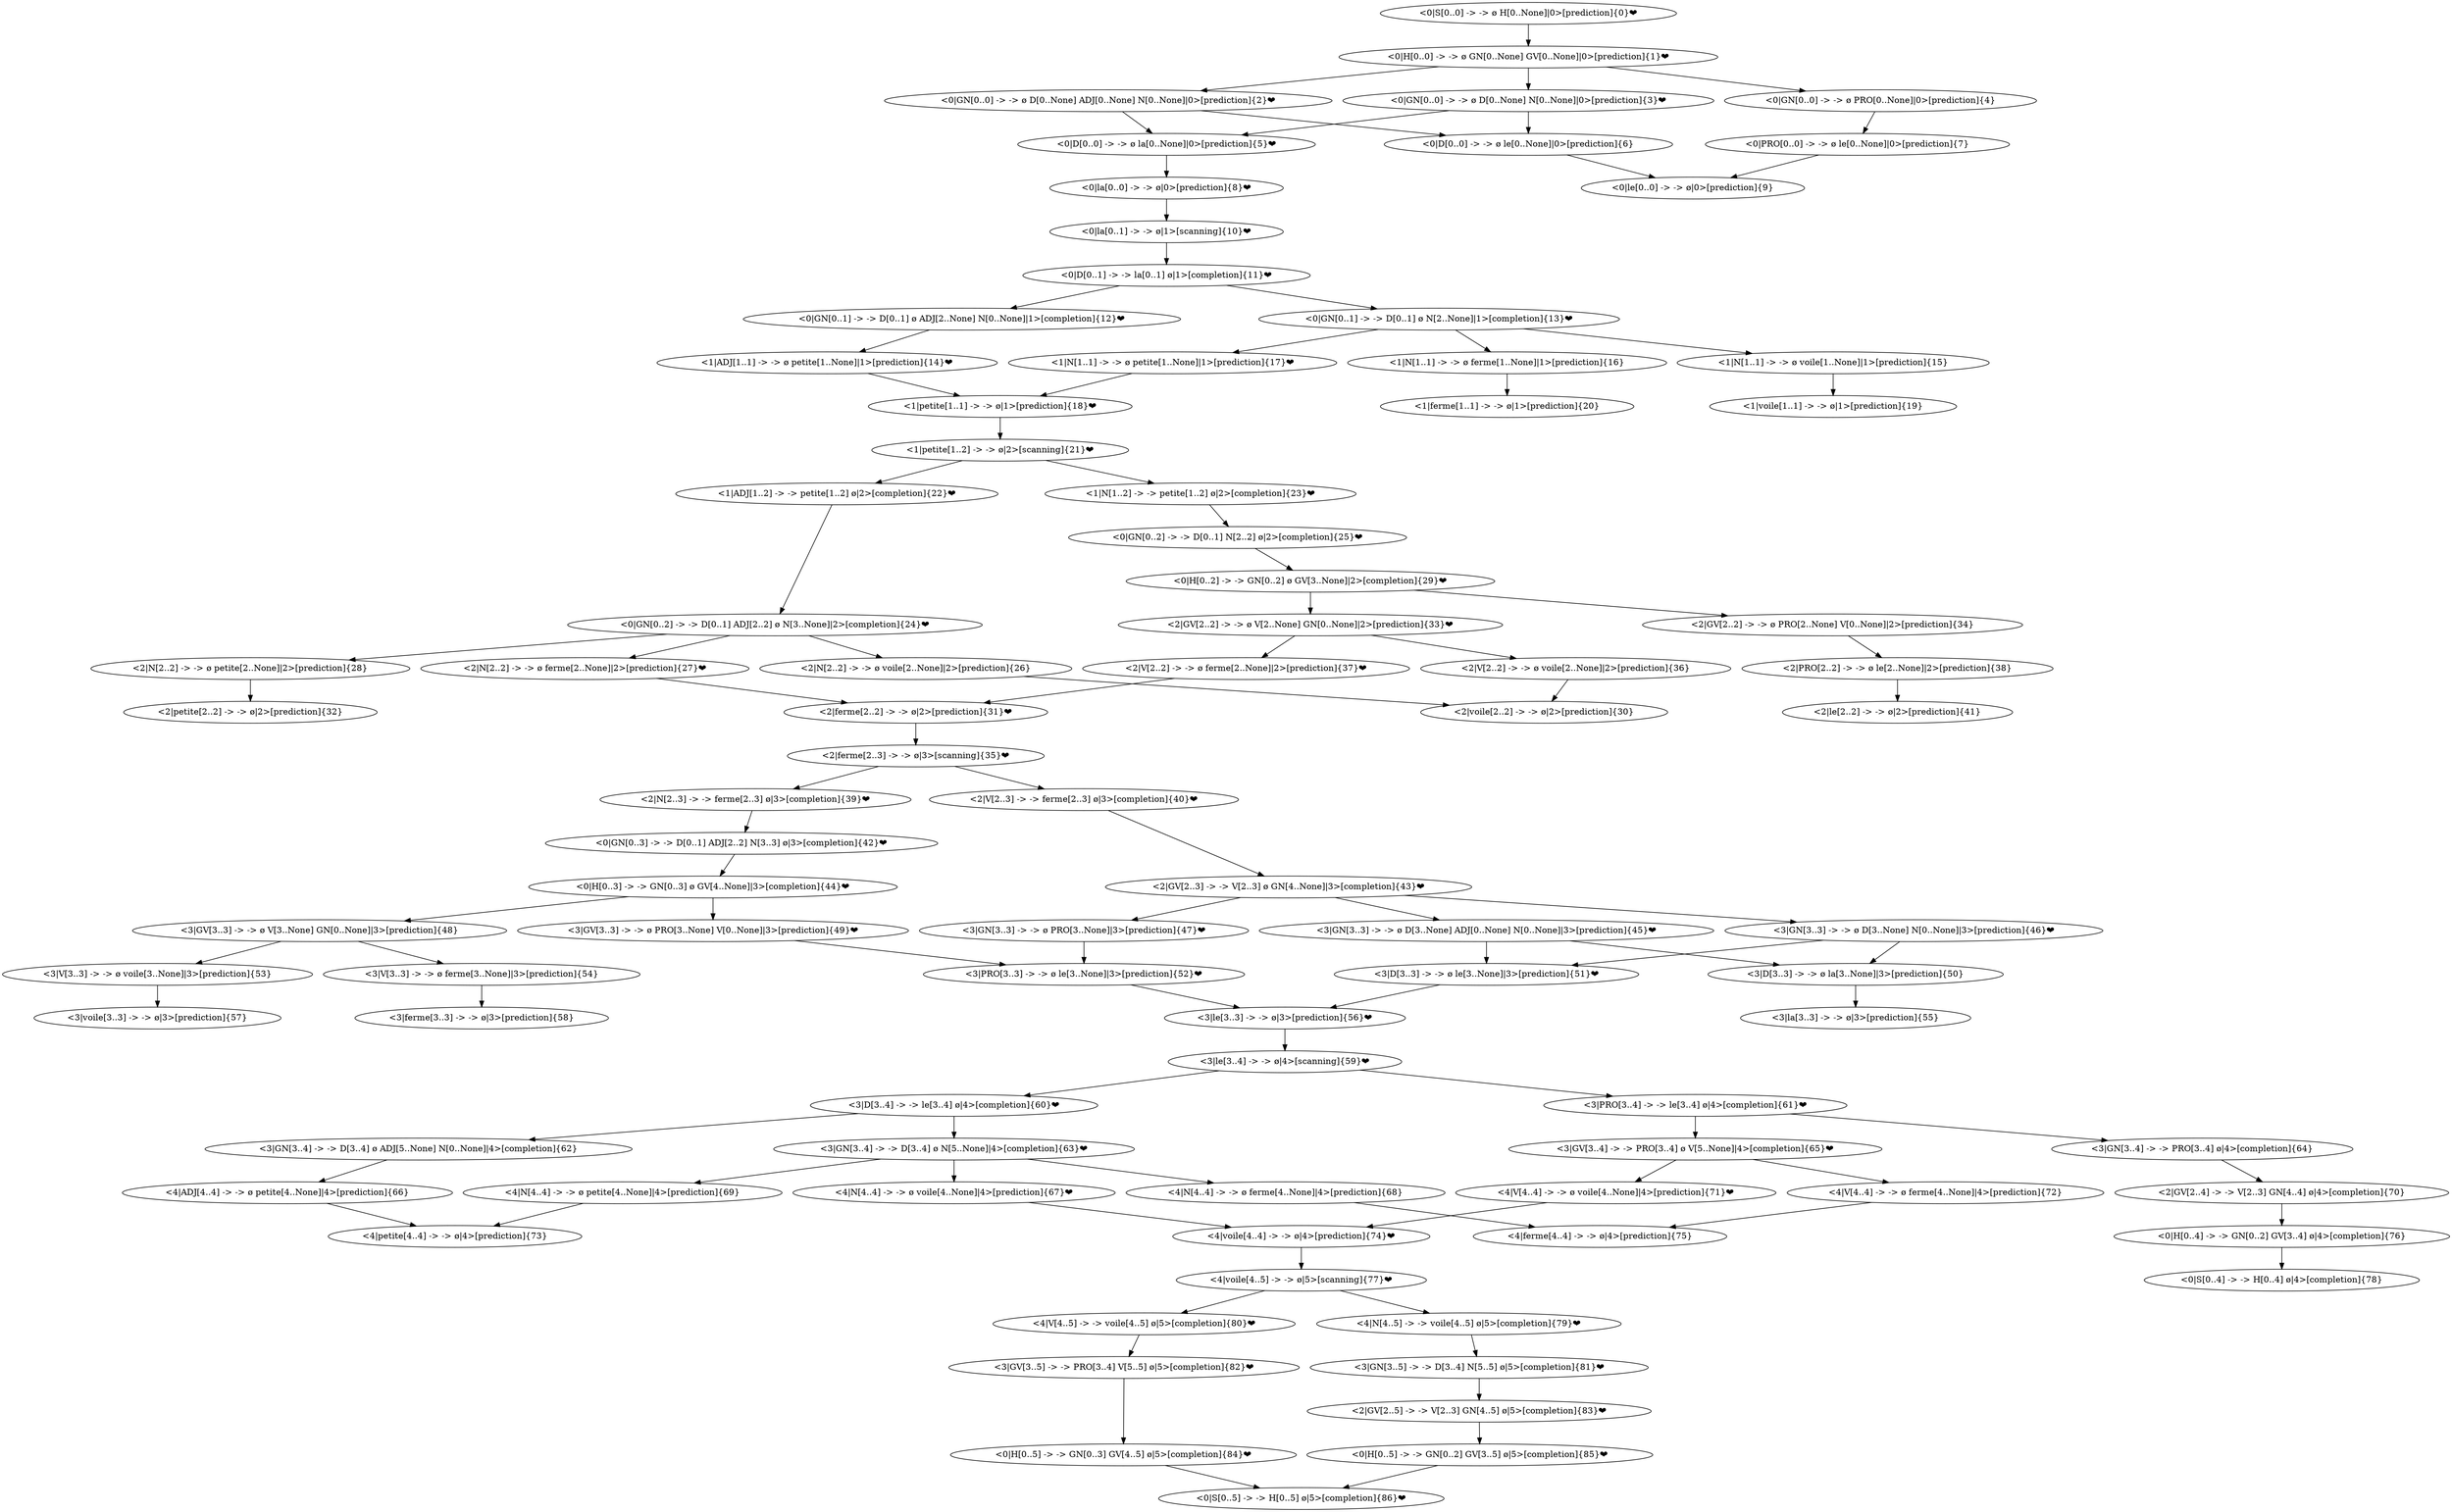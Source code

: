 digraph {
"<0|S[0..0] -> -> ø H[0..None]|0>[prediction]{0}❤" -> "<0|H[0..0] -> -> ø GN[0..None] GV[0..None]|0>[prediction]{1}❤";
"<0|H[0..0] -> -> ø GN[0..None] GV[0..None]|0>[prediction]{1}❤" -> "<0|GN[0..0] -> -> ø D[0..None] ADJ[0..None] N[0..None]|0>[prediction]{2}❤";
"<0|H[0..0] -> -> ø GN[0..None] GV[0..None]|0>[prediction]{1}❤" -> "<0|GN[0..0] -> -> ø D[0..None] N[0..None]|0>[prediction]{3}❤";
"<0|H[0..0] -> -> ø GN[0..None] GV[0..None]|0>[prediction]{1}❤" -> "<0|GN[0..0] -> -> ø PRO[0..None]|0>[prediction]{4}";
"<0|GN[0..0] -> -> ø D[0..None] ADJ[0..None] N[0..None]|0>[prediction]{2}❤" -> "<0|D[0..0] -> -> ø la[0..None]|0>[prediction]{5}❤";
"<0|GN[0..0] -> -> ø D[0..None] N[0..None]|0>[prediction]{3}❤" -> "<0|D[0..0] -> -> ø la[0..None]|0>[prediction]{5}❤";
"<0|GN[0..0] -> -> ø D[0..None] ADJ[0..None] N[0..None]|0>[prediction]{2}❤" -> "<0|D[0..0] -> -> ø le[0..None]|0>[prediction]{6}";
"<0|GN[0..0] -> -> ø D[0..None] N[0..None]|0>[prediction]{3}❤" -> "<0|D[0..0] -> -> ø le[0..None]|0>[prediction]{6}";
"<0|GN[0..0] -> -> ø PRO[0..None]|0>[prediction]{4}" -> "<0|PRO[0..0] -> -> ø le[0..None]|0>[prediction]{7}";
"<0|D[0..0] -> -> ø la[0..None]|0>[prediction]{5}❤" -> "<0|la[0..0] -> -> ø|0>[prediction]{8}❤";
"<0|D[0..0] -> -> ø le[0..None]|0>[prediction]{6}" -> "<0|le[0..0] -> -> ø|0>[prediction]{9}";
"<0|PRO[0..0] -> -> ø le[0..None]|0>[prediction]{7}" -> "<0|le[0..0] -> -> ø|0>[prediction]{9}";
"<0|la[0..0] -> -> ø|0>[prediction]{8}❤" -> "<0|la[0..1] -> -> ø|1>[scanning]{10}❤";
"<0|la[0..1] -> -> ø|1>[scanning]{10}❤" -> "<0|D[0..1] -> -> la[0..1] ø|1>[completion]{11}❤";
"<0|D[0..1] -> -> la[0..1] ø|1>[completion]{11}❤" -> "<0|GN[0..1] -> -> D[0..1] ø ADJ[2..None] N[0..None]|1>[completion]{12}❤";
"<0|D[0..1] -> -> la[0..1] ø|1>[completion]{11}❤" -> "<0|GN[0..1] -> -> D[0..1] ø N[2..None]|1>[completion]{13}❤";
"<0|GN[0..1] -> -> D[0..1] ø ADJ[2..None] N[0..None]|1>[completion]{12}❤" -> "<1|ADJ[1..1] -> -> ø petite[1..None]|1>[prediction]{14}❤";
"<0|GN[0..1] -> -> D[0..1] ø N[2..None]|1>[completion]{13}❤" -> "<1|N[1..1] -> -> ø voile[1..None]|1>[prediction]{15}";
"<0|GN[0..1] -> -> D[0..1] ø N[2..None]|1>[completion]{13}❤" -> "<1|N[1..1] -> -> ø ferme[1..None]|1>[prediction]{16}";
"<0|GN[0..1] -> -> D[0..1] ø N[2..None]|1>[completion]{13}❤" -> "<1|N[1..1] -> -> ø petite[1..None]|1>[prediction]{17}❤";
"<1|ADJ[1..1] -> -> ø petite[1..None]|1>[prediction]{14}❤" -> "<1|petite[1..1] -> -> ø|1>[prediction]{18}❤";
"<1|N[1..1] -> -> ø petite[1..None]|1>[prediction]{17}❤" -> "<1|petite[1..1] -> -> ø|1>[prediction]{18}❤";
"<1|N[1..1] -> -> ø voile[1..None]|1>[prediction]{15}" -> "<1|voile[1..1] -> -> ø|1>[prediction]{19}";
"<1|N[1..1] -> -> ø ferme[1..None]|1>[prediction]{16}" -> "<1|ferme[1..1] -> -> ø|1>[prediction]{20}";
"<1|petite[1..1] -> -> ø|1>[prediction]{18}❤" -> "<1|petite[1..2] -> -> ø|2>[scanning]{21}❤";
"<1|petite[1..2] -> -> ø|2>[scanning]{21}❤" -> "<1|ADJ[1..2] -> -> petite[1..2] ø|2>[completion]{22}❤";
"<1|petite[1..2] -> -> ø|2>[scanning]{21}❤" -> "<1|N[1..2] -> -> petite[1..2] ø|2>[completion]{23}❤";
"<1|ADJ[1..2] -> -> petite[1..2] ø|2>[completion]{22}❤" -> "<0|GN[0..2] -> -> D[0..1] ADJ[2..2] ø N[3..None]|2>[completion]{24}❤";
"<1|N[1..2] -> -> petite[1..2] ø|2>[completion]{23}❤" -> "<0|GN[0..2] -> -> D[0..1] N[2..2] ø|2>[completion]{25}❤";
"<0|GN[0..2] -> -> D[0..1] ADJ[2..2] ø N[3..None]|2>[completion]{24}❤" -> "<2|N[2..2] -> -> ø voile[2..None]|2>[prediction]{26}";
"<0|GN[0..2] -> -> D[0..1] ADJ[2..2] ø N[3..None]|2>[completion]{24}❤" -> "<2|N[2..2] -> -> ø ferme[2..None]|2>[prediction]{27}❤";
"<0|GN[0..2] -> -> D[0..1] ADJ[2..2] ø N[3..None]|2>[completion]{24}❤" -> "<2|N[2..2] -> -> ø petite[2..None]|2>[prediction]{28}";
"<0|GN[0..2] -> -> D[0..1] N[2..2] ø|2>[completion]{25}❤" -> "<0|H[0..2] -> -> GN[0..2] ø GV[3..None]|2>[completion]{29}❤";
"<2|N[2..2] -> -> ø voile[2..None]|2>[prediction]{26}" -> "<2|voile[2..2] -> -> ø|2>[prediction]{30}";
"<2|V[2..2] -> -> ø voile[2..None]|2>[prediction]{36}" -> "<2|voile[2..2] -> -> ø|2>[prediction]{30}";
"<2|N[2..2] -> -> ø ferme[2..None]|2>[prediction]{27}❤" -> "<2|ferme[2..2] -> -> ø|2>[prediction]{31}❤";
"<2|V[2..2] -> -> ø ferme[2..None]|2>[prediction]{37}❤" -> "<2|ferme[2..2] -> -> ø|2>[prediction]{31}❤";
"<2|N[2..2] -> -> ø petite[2..None]|2>[prediction]{28}" -> "<2|petite[2..2] -> -> ø|2>[prediction]{32}";
"<0|H[0..2] -> -> GN[0..2] ø GV[3..None]|2>[completion]{29}❤" -> "<2|GV[2..2] -> -> ø V[2..None] GN[0..None]|2>[prediction]{33}❤";
"<0|H[0..2] -> -> GN[0..2] ø GV[3..None]|2>[completion]{29}❤" -> "<2|GV[2..2] -> -> ø PRO[2..None] V[0..None]|2>[prediction]{34}";
"<2|ferme[2..2] -> -> ø|2>[prediction]{31}❤" -> "<2|ferme[2..3] -> -> ø|3>[scanning]{35}❤";
"<2|GV[2..2] -> -> ø V[2..None] GN[0..None]|2>[prediction]{33}❤" -> "<2|V[2..2] -> -> ø voile[2..None]|2>[prediction]{36}";
"<2|GV[2..2] -> -> ø V[2..None] GN[0..None]|2>[prediction]{33}❤" -> "<2|V[2..2] -> -> ø ferme[2..None]|2>[prediction]{37}❤";
"<2|GV[2..2] -> -> ø PRO[2..None] V[0..None]|2>[prediction]{34}" -> "<2|PRO[2..2] -> -> ø le[2..None]|2>[prediction]{38}";
"<2|ferme[2..3] -> -> ø|3>[scanning]{35}❤" -> "<2|N[2..3] -> -> ferme[2..3] ø|3>[completion]{39}❤";
"<2|ferme[2..3] -> -> ø|3>[scanning]{35}❤" -> "<2|V[2..3] -> -> ferme[2..3] ø|3>[completion]{40}❤";
"<2|PRO[2..2] -> -> ø le[2..None]|2>[prediction]{38}" -> "<2|le[2..2] -> -> ø|2>[prediction]{41}";
"<2|N[2..3] -> -> ferme[2..3] ø|3>[completion]{39}❤" -> "<0|GN[0..3] -> -> D[0..1] ADJ[2..2] N[3..3] ø|3>[completion]{42}❤";
"<2|V[2..3] -> -> ferme[2..3] ø|3>[completion]{40}❤" -> "<2|GV[2..3] -> -> V[2..3] ø GN[4..None]|3>[completion]{43}❤";
"<0|GN[0..3] -> -> D[0..1] ADJ[2..2] N[3..3] ø|3>[completion]{42}❤" -> "<0|H[0..3] -> -> GN[0..3] ø GV[4..None]|3>[completion]{44}❤";
"<2|GV[2..3] -> -> V[2..3] ø GN[4..None]|3>[completion]{43}❤" -> "<3|GN[3..3] -> -> ø D[3..None] ADJ[0..None] N[0..None]|3>[prediction]{45}❤";
"<2|GV[2..3] -> -> V[2..3] ø GN[4..None]|3>[completion]{43}❤" -> "<3|GN[3..3] -> -> ø D[3..None] N[0..None]|3>[prediction]{46}❤";
"<2|GV[2..3] -> -> V[2..3] ø GN[4..None]|3>[completion]{43}❤" -> "<3|GN[3..3] -> -> ø PRO[3..None]|3>[prediction]{47}❤";
"<0|H[0..3] -> -> GN[0..3] ø GV[4..None]|3>[completion]{44}❤" -> "<3|GV[3..3] -> -> ø V[3..None] GN[0..None]|3>[prediction]{48}";
"<0|H[0..3] -> -> GN[0..3] ø GV[4..None]|3>[completion]{44}❤" -> "<3|GV[3..3] -> -> ø PRO[3..None] V[0..None]|3>[prediction]{49}❤";
"<3|GN[3..3] -> -> ø D[3..None] ADJ[0..None] N[0..None]|3>[prediction]{45}❤" -> "<3|D[3..3] -> -> ø la[3..None]|3>[prediction]{50}";
"<3|GN[3..3] -> -> ø D[3..None] N[0..None]|3>[prediction]{46}❤" -> "<3|D[3..3] -> -> ø la[3..None]|3>[prediction]{50}";
"<3|GN[3..3] -> -> ø D[3..None] ADJ[0..None] N[0..None]|3>[prediction]{45}❤" -> "<3|D[3..3] -> -> ø le[3..None]|3>[prediction]{51}❤";
"<3|GN[3..3] -> -> ø D[3..None] N[0..None]|3>[prediction]{46}❤" -> "<3|D[3..3] -> -> ø le[3..None]|3>[prediction]{51}❤";
"<3|GN[3..3] -> -> ø PRO[3..None]|3>[prediction]{47}❤" -> "<3|PRO[3..3] -> -> ø le[3..None]|3>[prediction]{52}❤";
"<3|GV[3..3] -> -> ø PRO[3..None] V[0..None]|3>[prediction]{49}❤" -> "<3|PRO[3..3] -> -> ø le[3..None]|3>[prediction]{52}❤";
"<3|GV[3..3] -> -> ø V[3..None] GN[0..None]|3>[prediction]{48}" -> "<3|V[3..3] -> -> ø voile[3..None]|3>[prediction]{53}";
"<3|GV[3..3] -> -> ø V[3..None] GN[0..None]|3>[prediction]{48}" -> "<3|V[3..3] -> -> ø ferme[3..None]|3>[prediction]{54}";
"<3|D[3..3] -> -> ø la[3..None]|3>[prediction]{50}" -> "<3|la[3..3] -> -> ø|3>[prediction]{55}";
"<3|D[3..3] -> -> ø le[3..None]|3>[prediction]{51}❤" -> "<3|le[3..3] -> -> ø|3>[prediction]{56}❤";
"<3|PRO[3..3] -> -> ø le[3..None]|3>[prediction]{52}❤" -> "<3|le[3..3] -> -> ø|3>[prediction]{56}❤";
"<3|V[3..3] -> -> ø voile[3..None]|3>[prediction]{53}" -> "<3|voile[3..3] -> -> ø|3>[prediction]{57}";
"<3|V[3..3] -> -> ø ferme[3..None]|3>[prediction]{54}" -> "<3|ferme[3..3] -> -> ø|3>[prediction]{58}";
"<3|le[3..3] -> -> ø|3>[prediction]{56}❤" -> "<3|le[3..4] -> -> ø|4>[scanning]{59}❤";
"<3|le[3..4] -> -> ø|4>[scanning]{59}❤" -> "<3|D[3..4] -> -> le[3..4] ø|4>[completion]{60}❤";
"<3|le[3..4] -> -> ø|4>[scanning]{59}❤" -> "<3|PRO[3..4] -> -> le[3..4] ø|4>[completion]{61}❤";
"<3|D[3..4] -> -> le[3..4] ø|4>[completion]{60}❤" -> "<3|GN[3..4] -> -> D[3..4] ø ADJ[5..None] N[0..None]|4>[completion]{62}";
"<3|D[3..4] -> -> le[3..4] ø|4>[completion]{60}❤" -> "<3|GN[3..4] -> -> D[3..4] ø N[5..None]|4>[completion]{63}❤";
"<3|PRO[3..4] -> -> le[3..4] ø|4>[completion]{61}❤" -> "<3|GN[3..4] -> -> PRO[3..4] ø|4>[completion]{64}";
"<3|PRO[3..4] -> -> le[3..4] ø|4>[completion]{61}❤" -> "<3|GV[3..4] -> -> PRO[3..4] ø V[5..None]|4>[completion]{65}❤";
"<3|GN[3..4] -> -> D[3..4] ø ADJ[5..None] N[0..None]|4>[completion]{62}" -> "<4|ADJ[4..4] -> -> ø petite[4..None]|4>[prediction]{66}";
"<3|GN[3..4] -> -> D[3..4] ø N[5..None]|4>[completion]{63}❤" -> "<4|N[4..4] -> -> ø voile[4..None]|4>[prediction]{67}❤";
"<3|GN[3..4] -> -> D[3..4] ø N[5..None]|4>[completion]{63}❤" -> "<4|N[4..4] -> -> ø ferme[4..None]|4>[prediction]{68}";
"<3|GN[3..4] -> -> D[3..4] ø N[5..None]|4>[completion]{63}❤" -> "<4|N[4..4] -> -> ø petite[4..None]|4>[prediction]{69}";
"<3|GN[3..4] -> -> PRO[3..4] ø|4>[completion]{64}" -> "<2|GV[2..4] -> -> V[2..3] GN[4..4] ø|4>[completion]{70}";
"<3|GV[3..4] -> -> PRO[3..4] ø V[5..None]|4>[completion]{65}❤" -> "<4|V[4..4] -> -> ø voile[4..None]|4>[prediction]{71}❤";
"<3|GV[3..4] -> -> PRO[3..4] ø V[5..None]|4>[completion]{65}❤" -> "<4|V[4..4] -> -> ø ferme[4..None]|4>[prediction]{72}";
"<4|ADJ[4..4] -> -> ø petite[4..None]|4>[prediction]{66}" -> "<4|petite[4..4] -> -> ø|4>[prediction]{73}";
"<4|N[4..4] -> -> ø petite[4..None]|4>[prediction]{69}" -> "<4|petite[4..4] -> -> ø|4>[prediction]{73}";
"<4|N[4..4] -> -> ø voile[4..None]|4>[prediction]{67}❤" -> "<4|voile[4..4] -> -> ø|4>[prediction]{74}❤";
"<4|V[4..4] -> -> ø voile[4..None]|4>[prediction]{71}❤" -> "<4|voile[4..4] -> -> ø|4>[prediction]{74}❤";
"<4|N[4..4] -> -> ø ferme[4..None]|4>[prediction]{68}" -> "<4|ferme[4..4] -> -> ø|4>[prediction]{75}";
"<4|V[4..4] -> -> ø ferme[4..None]|4>[prediction]{72}" -> "<4|ferme[4..4] -> -> ø|4>[prediction]{75}";
"<2|GV[2..4] -> -> V[2..3] GN[4..4] ø|4>[completion]{70}" -> "<0|H[0..4] -> -> GN[0..2] GV[3..4] ø|4>[completion]{76}";
"<4|voile[4..4] -> -> ø|4>[prediction]{74}❤" -> "<4|voile[4..5] -> -> ø|5>[scanning]{77}❤";
"<0|H[0..4] -> -> GN[0..2] GV[3..4] ø|4>[completion]{76}" -> "<0|S[0..4] -> -> H[0..4] ø|4>[completion]{78}";
"<4|voile[4..5] -> -> ø|5>[scanning]{77}❤" -> "<4|N[4..5] -> -> voile[4..5] ø|5>[completion]{79}❤";
"<4|voile[4..5] -> -> ø|5>[scanning]{77}❤" -> "<4|V[4..5] -> -> voile[4..5] ø|5>[completion]{80}❤";
"<4|N[4..5] -> -> voile[4..5] ø|5>[completion]{79}❤" -> "<3|GN[3..5] -> -> D[3..4] N[5..5] ø|5>[completion]{81}❤";
"<4|V[4..5] -> -> voile[4..5] ø|5>[completion]{80}❤" -> "<3|GV[3..5] -> -> PRO[3..4] V[5..5] ø|5>[completion]{82}❤";
"<3|GN[3..5] -> -> D[3..4] N[5..5] ø|5>[completion]{81}❤" -> "<2|GV[2..5] -> -> V[2..3] GN[4..5] ø|5>[completion]{83}❤";
"<3|GV[3..5] -> -> PRO[3..4] V[5..5] ø|5>[completion]{82}❤" -> "<0|H[0..5] -> -> GN[0..3] GV[4..5] ø|5>[completion]{84}❤";
"<2|GV[2..5] -> -> V[2..3] GN[4..5] ø|5>[completion]{83}❤" -> "<0|H[0..5] -> -> GN[0..2] GV[3..5] ø|5>[completion]{85}❤";
"<0|H[0..5] -> -> GN[0..3] GV[4..5] ø|5>[completion]{84}❤" -> "<0|S[0..5] -> -> H[0..5] ø|5>[completion]{86}❤";
"<0|H[0..5] -> -> GN[0..2] GV[3..5] ø|5>[completion]{85}❤" -> "<0|S[0..5] -> -> H[0..5] ø|5>[completion]{86}❤";
}

